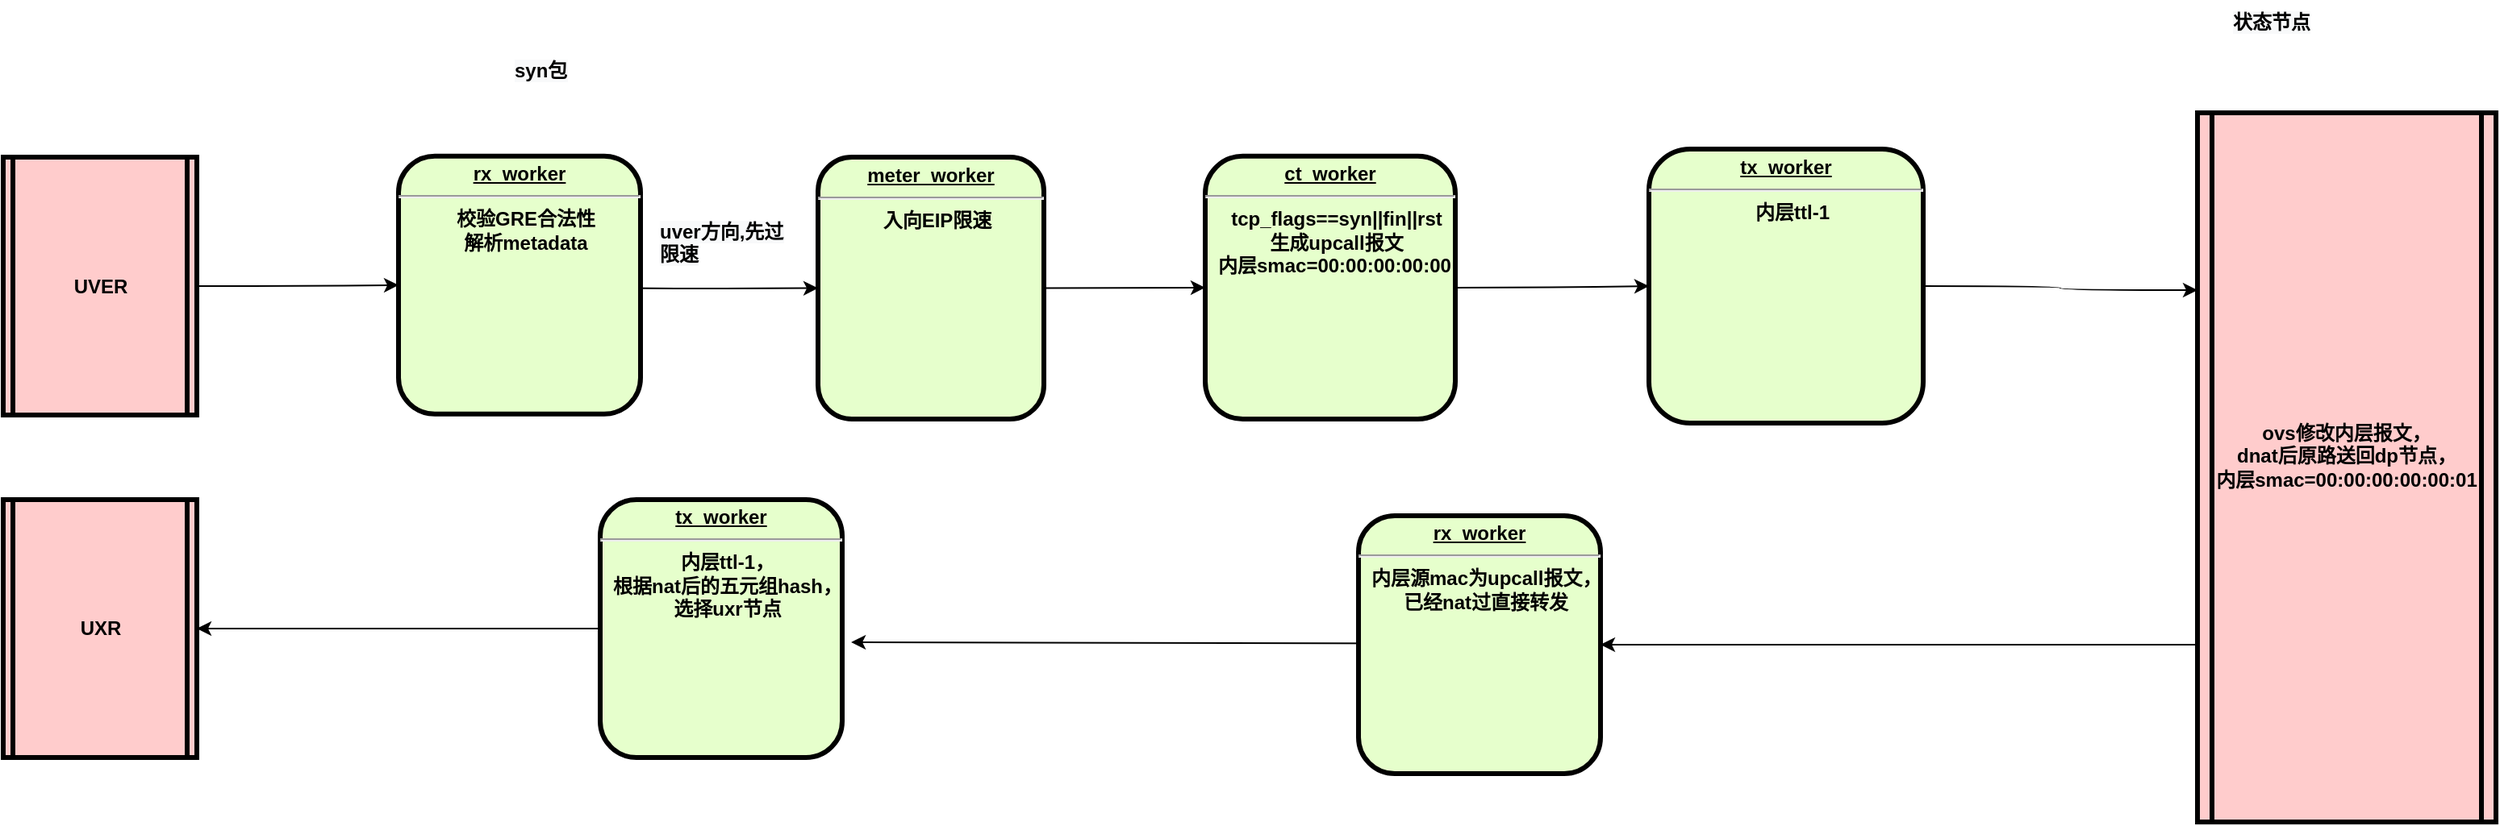 <mxfile version="15.5.9" type="github"><diagram id="zNWvcHpOMnkI--hze_Hg" name="第 1 页"><mxGraphModel dx="1550" dy="813" grid="1" gridSize="10" guides="1" tooltips="1" connect="1" arrows="1" fold="1" page="1" pageScale="1" pageWidth="3300" pageHeight="4681" math="0" shadow="0"><root><mxCell id="0"/><mxCell id="1" parent="0"/><mxCell id="QkFi80AVTbAz3V1Dftku-24" style="edgeStyle=orthogonalEdgeStyle;curved=1;rounded=0;orthogonalLoop=1;jettySize=auto;html=1;exitX=1;exitY=0.5;exitDx=0;exitDy=0;entryX=0;entryY=0.5;entryDx=0;entryDy=0;" edge="1" parent="1" target="QkFi80AVTbAz3V1Dftku-17"><mxGeometry relative="1" as="geometry"><mxPoint x="435" y="328.75" as="sourcePoint"/></mxGeometry></mxCell><mxCell id="QkFi80AVTbAz3V1Dftku-12" value="&lt;p style=&quot;margin: 0px ; margin-top: 4px ; text-align: center ; text-decoration: underline&quot;&gt;&lt;strong&gt;rx_worker&lt;/strong&gt;&lt;/p&gt;&lt;hr&gt;&lt;p style=&quot;margin: 0px ; margin-left: 8px&quot;&gt;校验GRE合法性&lt;/p&gt;&lt;p style=&quot;margin: 0px ; margin-left: 8px&quot;&gt;解析metadata&lt;/p&gt;" style="verticalAlign=middle;align=center;overflow=fill;fontSize=12;fontFamily=Helvetica;html=1;rounded=1;fontStyle=1;strokeWidth=3;fillColor=#E6FFCC" vertex="1" parent="1"><mxGeometry x="295" y="246.88" width="150" height="160" as="geometry"/></mxCell><mxCell id="QkFi80AVTbAz3V1Dftku-43" style="edgeStyle=orthogonalEdgeStyle;orthogonalLoop=1;jettySize=auto;html=1;exitX=1;exitY=0.5;exitDx=0;exitDy=0;entryX=0;entryY=0.25;entryDx=0;entryDy=0;strokeColor=default;curved=1;" edge="1" parent="1" source="QkFi80AVTbAz3V1Dftku-13" target="QkFi80AVTbAz3V1Dftku-37"><mxGeometry relative="1" as="geometry"><Array as="points"><mxPoint x="1325" y="328"/><mxPoint x="1325" y="330"/></Array></mxGeometry></mxCell><mxCell id="QkFi80AVTbAz3V1Dftku-13" value="&lt;p style=&quot;margin: 0px ; margin-top: 4px ; text-align: center ; text-decoration: underline&quot;&gt;&lt;strong&gt;tx_worker&lt;/strong&gt;&lt;/p&gt;&lt;hr&gt;&lt;p style=&quot;margin: 0px ; margin-left: 8px&quot;&gt;内层ttl-1&lt;/p&gt;" style="verticalAlign=middle;align=center;overflow=fill;fontSize=12;fontFamily=Helvetica;html=1;rounded=1;fontStyle=1;strokeWidth=3;fillColor=#E6FFCC" vertex="1" parent="1"><mxGeometry x="1070" y="242.5" width="170" height="170" as="geometry"/></mxCell><mxCell id="QkFi80AVTbAz3V1Dftku-34" style="edgeStyle=orthogonalEdgeStyle;curved=1;rounded=0;orthogonalLoop=1;jettySize=auto;html=1;exitX=1;exitY=0.5;exitDx=0;exitDy=0;entryX=0;entryY=0.5;entryDx=0;entryDy=0;" edge="1" parent="1" source="QkFi80AVTbAz3V1Dftku-14" target="QkFi80AVTbAz3V1Dftku-13"><mxGeometry relative="1" as="geometry"/></mxCell><mxCell id="QkFi80AVTbAz3V1Dftku-14" value="&lt;p style=&quot;margin: 0px ; margin-top: 4px ; text-align: center ; text-decoration: underline&quot;&gt;&lt;strong&gt;ct_worker&lt;/strong&gt;&lt;/p&gt;&lt;hr&gt;&lt;p style=&quot;margin: 0px ; margin-left: 8px&quot;&gt;tcp_flags==syn||fin||rst&lt;/p&gt;&lt;p style=&quot;margin: 0px ; margin-left: 8px&quot;&gt;生成upcall报文&lt;/p&gt;&lt;p style=&quot;margin: 0px ; margin-left: 8px&quot;&gt;内层smac=00:00:00:00:00:01&lt;/p&gt;" style="verticalAlign=middle;align=center;overflow=fill;fontSize=12;fontFamily=Helvetica;html=1;rounded=1;fontStyle=1;strokeWidth=3;fillColor=#E6FFCC" vertex="1" parent="1"><mxGeometry x="795" y="246.88" width="155" height="163.12" as="geometry"/></mxCell><mxCell id="QkFi80AVTbAz3V1Dftku-25" style="edgeStyle=orthogonalEdgeStyle;curved=1;rounded=0;orthogonalLoop=1;jettySize=auto;html=1;exitX=1;exitY=0.5;exitDx=0;exitDy=0;entryX=0;entryY=0.5;entryDx=0;entryDy=0;" edge="1" parent="1" source="QkFi80AVTbAz3V1Dftku-17" target="QkFi80AVTbAz3V1Dftku-14"><mxGeometry relative="1" as="geometry"/></mxCell><mxCell id="QkFi80AVTbAz3V1Dftku-17" value="&lt;p style=&quot;margin: 0px ; margin-top: 4px ; text-align: center ; text-decoration: underline&quot;&gt;&lt;strong&gt;meter_worker&lt;/strong&gt;&lt;/p&gt;&lt;hr&gt;&lt;p style=&quot;margin: 0px ; margin-left: 8px&quot;&gt;入向EIP限速&lt;/p&gt;" style="verticalAlign=middle;align=center;overflow=fill;fontSize=12;fontFamily=Helvetica;html=1;rounded=1;fontStyle=1;strokeWidth=3;fillColor=#E6FFCC" vertex="1" parent="1"><mxGeometry x="555" y="247.5" width="140" height="162.5" as="geometry"/></mxCell><mxCell id="QkFi80AVTbAz3V1Dftku-32" value="&lt;span style=&quot;color: rgb(0 , 0 , 0) ; font-family: &amp;#34;helvetica&amp;#34; ; font-size: 12px ; font-style: normal ; font-weight: 700 ; letter-spacing: normal ; text-align: center ; text-indent: 0px ; text-transform: none ; word-spacing: 0px ; background-color: rgb(248 , 249 , 250) ; display: inline ; float: none&quot;&gt;syn包&lt;/span&gt;" style="text;whiteSpace=wrap;html=1;" vertex="1" parent="1"><mxGeometry x="365" y="180" width="100" height="20" as="geometry"/></mxCell><mxCell id="QkFi80AVTbAz3V1Dftku-33" value="&lt;span style=&quot;color: rgb(0 , 0 , 0) ; font-family: &amp;#34;helvetica&amp;#34; ; font-size: 12px ; font-style: normal ; font-weight: 700 ; letter-spacing: normal ; text-align: center ; text-indent: 0px ; text-transform: none ; word-spacing: 0px ; background-color: rgb(248 , 249 , 250) ; display: inline ; float: none&quot;&gt;uver方向,先过限速&lt;/span&gt;" style="text;whiteSpace=wrap;html=1;" vertex="1" parent="1"><mxGeometry x="455" y="280" width="90" height="40" as="geometry"/></mxCell><mxCell id="QkFi80AVTbAz3V1Dftku-37" value="ovs修改内层报文，&#10;dnat后原路送回dp节点，&#10;内层smac=00:00:00:00:00:01&#10;" style="shape=process;whiteSpace=wrap;align=center;verticalAlign=middle;size=0.048;fontStyle=1;strokeWidth=3;fillColor=#FFCCCC" vertex="1" parent="1"><mxGeometry x="1410" y="220" width="185" height="440" as="geometry"/></mxCell><mxCell id="QkFi80AVTbAz3V1Dftku-39" style="edgeStyle=orthogonalEdgeStyle;curved=1;rounded=0;orthogonalLoop=1;jettySize=auto;html=1;entryX=0;entryY=0.5;entryDx=0;entryDy=0;" edge="1" parent="1" source="QkFi80AVTbAz3V1Dftku-38" target="QkFi80AVTbAz3V1Dftku-12"><mxGeometry relative="1" as="geometry"/></mxCell><mxCell id="QkFi80AVTbAz3V1Dftku-38" value="UVER" style="shape=process;whiteSpace=wrap;align=center;verticalAlign=middle;size=0.048;fontStyle=1;strokeWidth=3;fillColor=#FFCCCC" vertex="1" parent="1"><mxGeometry x="50" y="247.5" width="120" height="160" as="geometry"/></mxCell><mxCell id="QkFi80AVTbAz3V1Dftku-51" style="edgeStyle=orthogonalEdgeStyle;curved=1;rounded=0;orthogonalLoop=1;jettySize=auto;html=1;exitX=0;exitY=0.75;exitDx=0;exitDy=0;" edge="1" parent="1" source="QkFi80AVTbAz3V1Dftku-37" target="QkFi80AVTbAz3V1Dftku-40"><mxGeometry relative="1" as="geometry"/></mxCell><mxCell id="QkFi80AVTbAz3V1Dftku-52" style="edgeStyle=orthogonalEdgeStyle;curved=1;rounded=0;orthogonalLoop=1;jettySize=auto;html=1;exitX=0;exitY=0.5;exitDx=0;exitDy=0;entryX=1.037;entryY=0.553;entryDx=0;entryDy=0;entryPerimeter=0;" edge="1" parent="1" source="QkFi80AVTbAz3V1Dftku-40" target="QkFi80AVTbAz3V1Dftku-42"><mxGeometry relative="1" as="geometry"><mxPoint x="680" y="548" as="targetPoint"/><Array as="points"><mxPoint x="925" y="550"/><mxPoint x="925" y="549"/></Array></mxGeometry></mxCell><mxCell id="QkFi80AVTbAz3V1Dftku-40" value="&lt;p style=&quot;margin: 0px ; margin-top: 4px ; text-align: center ; text-decoration: underline&quot;&gt;&lt;strong&gt;rx_worker&lt;/strong&gt;&lt;/p&gt;&lt;hr&gt;&lt;p style=&quot;margin: 0px ; margin-left: 8px&quot;&gt;内层源mac为upcall报文，&lt;/p&gt;&lt;p style=&quot;margin: 0px ; margin-left: 8px&quot;&gt;已经nat过直接转发&lt;/p&gt;" style="verticalAlign=middle;align=center;overflow=fill;fontSize=12;fontFamily=Helvetica;html=1;rounded=1;fontStyle=1;strokeWidth=3;fillColor=#E6FFCC" vertex="1" parent="1"><mxGeometry x="890" y="470" width="150" height="160" as="geometry"/></mxCell><mxCell id="QkFi80AVTbAz3V1Dftku-47" style="edgeStyle=orthogonalEdgeStyle;curved=1;rounded=0;orthogonalLoop=1;jettySize=auto;html=1;entryX=1;entryY=0.5;entryDx=0;entryDy=0;" edge="1" parent="1" source="QkFi80AVTbAz3V1Dftku-42" target="QkFi80AVTbAz3V1Dftku-46"><mxGeometry relative="1" as="geometry"/></mxCell><mxCell id="QkFi80AVTbAz3V1Dftku-42" value="&lt;p style=&quot;margin: 0px ; margin-top: 4px ; text-align: center ; text-decoration: underline&quot;&gt;&lt;strong&gt;tx_worker&lt;/strong&gt;&lt;/p&gt;&lt;hr&gt;&lt;p style=&quot;margin: 0px ; margin-left: 8px&quot;&gt;内层ttl-1，&lt;/p&gt;&lt;p style=&quot;margin: 0px ; margin-left: 8px&quot;&gt;根据nat后的五元组hash，&lt;/p&gt;&lt;p style=&quot;margin: 0px ; margin-left: 8px&quot;&gt;选择uxr节点&lt;/p&gt;" style="verticalAlign=middle;align=center;overflow=fill;fontSize=12;fontFamily=Helvetica;html=1;rounded=1;fontStyle=1;strokeWidth=3;fillColor=#E6FFCC" vertex="1" parent="1"><mxGeometry x="420" y="460" width="150" height="160" as="geometry"/></mxCell><mxCell id="QkFi80AVTbAz3V1Dftku-46" value="UXR" style="shape=process;whiteSpace=wrap;align=center;verticalAlign=middle;size=0.048;fontStyle=1;strokeWidth=3;fillColor=#FFCCCC" vertex="1" parent="1"><mxGeometry x="50" y="460" width="120" height="160" as="geometry"/></mxCell><mxCell id="QkFi80AVTbAz3V1Dftku-50" value="&lt;span style=&quot;color: rgb(0, 0, 0); font-family: helvetica; font-size: 12px; font-style: normal; font-weight: 700; letter-spacing: normal; text-align: center; text-indent: 0px; text-transform: none; word-spacing: 0px; background-color: rgb(248, 249, 250); display: inline; float: none;&quot;&gt;状态节点&lt;/span&gt;" style="text;whiteSpace=wrap;html=1;" vertex="1" parent="1"><mxGeometry x="1430" y="150" width="70" height="30" as="geometry"/></mxCell></root></mxGraphModel></diagram></mxfile>